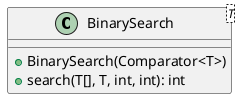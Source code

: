@startuml

    class BinarySearch<T> {
        +BinarySearch(Comparator<T>)
        +search(T[], T, int, int): int
    }

@enduml
